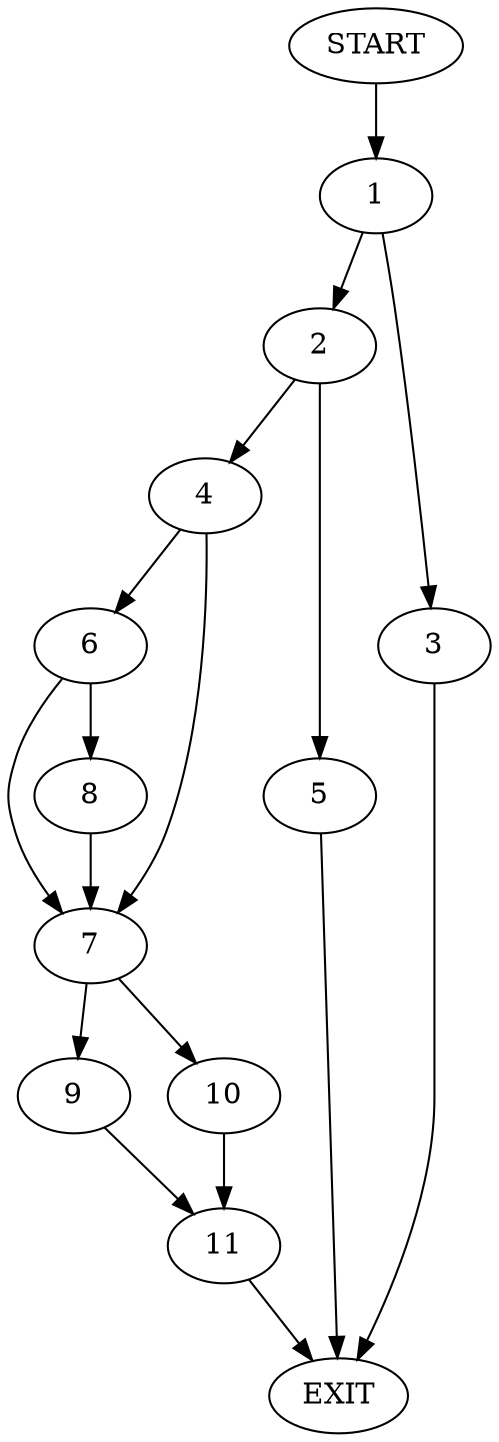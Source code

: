 digraph {
0 [label="START"]
12 [label="EXIT"]
0 -> 1
1 -> 2
1 -> 3
3 -> 12
2 -> 4
2 -> 5
4 -> 6
4 -> 7
5 -> 12
6 -> 8
6 -> 7
7 -> 9
7 -> 10
8 -> 7
10 -> 11
9 -> 11
11 -> 12
}
